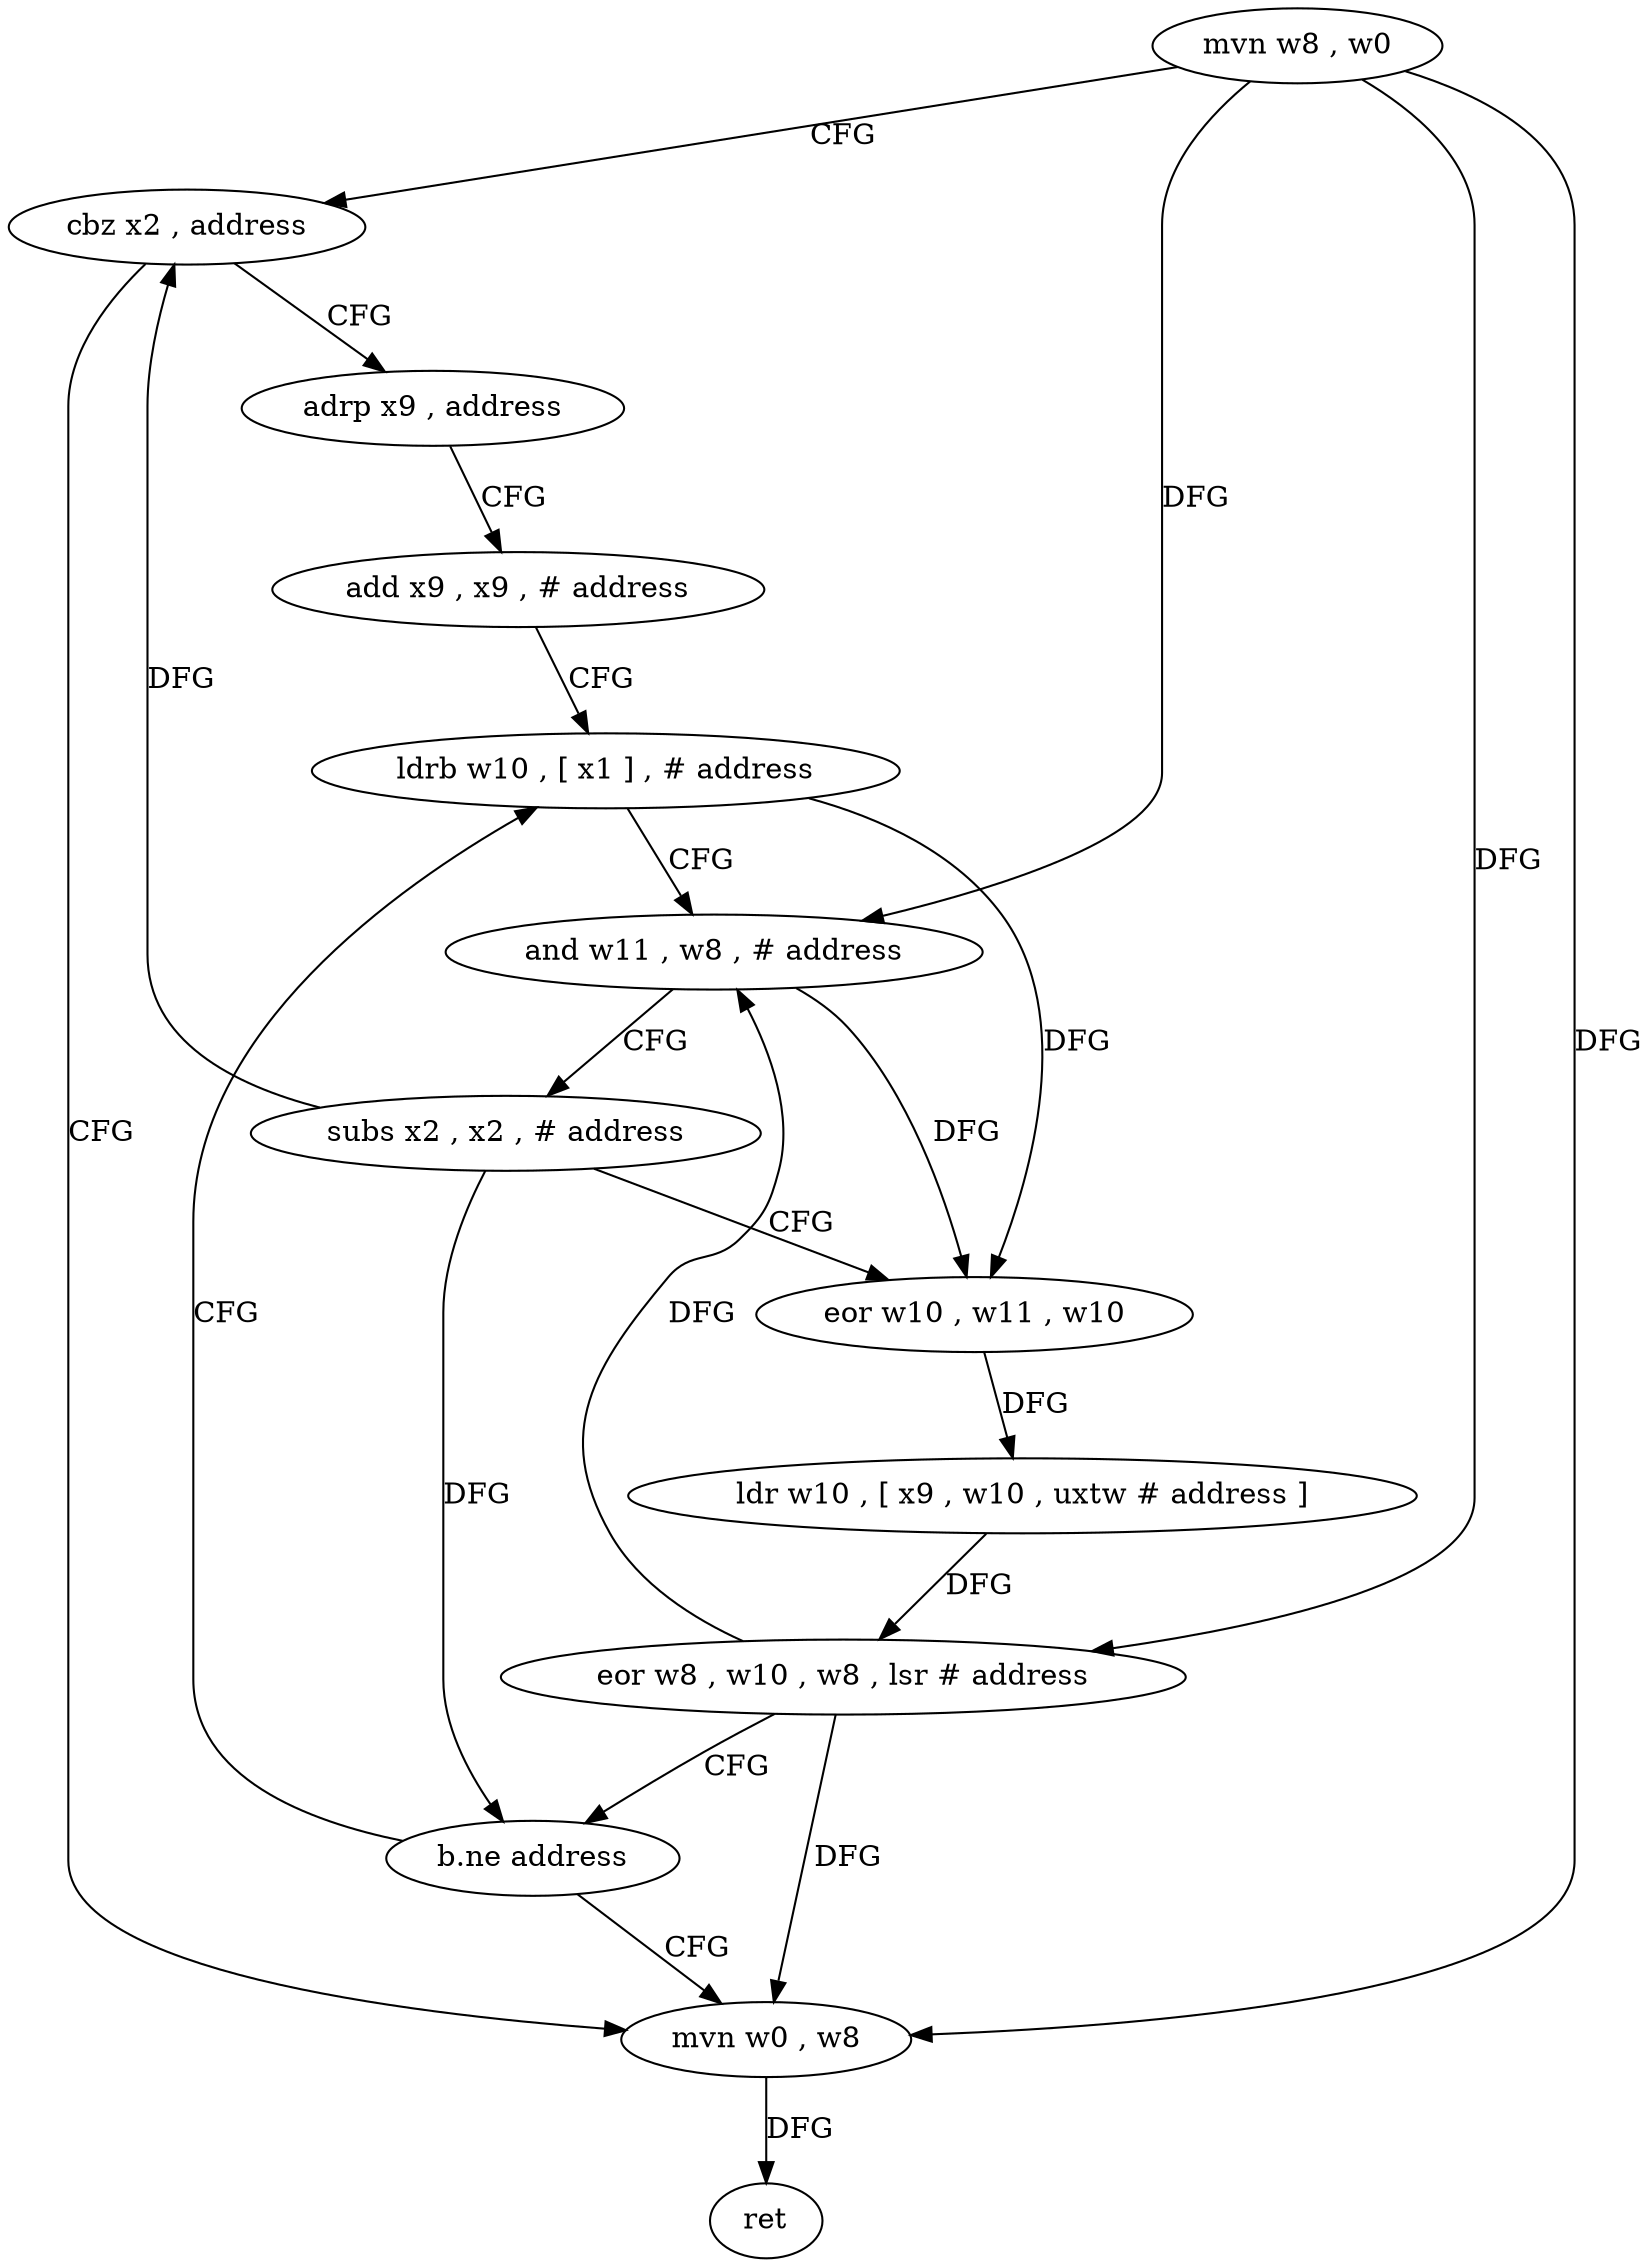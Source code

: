 digraph "func" {
"156280" [label = "mvn w8 , w0" ]
"156284" [label = "cbz x2 , address" ]
"156324" [label = "mvn w0 , w8" ]
"156288" [label = "adrp x9 , address" ]
"156328" [label = "ret" ]
"156292" [label = "add x9 , x9 , # address" ]
"156296" [label = "ldrb w10 , [ x1 ] , # address" ]
"156300" [label = "and w11 , w8 , # address" ]
"156304" [label = "subs x2 , x2 , # address" ]
"156308" [label = "eor w10 , w11 , w10" ]
"156312" [label = "ldr w10 , [ x9 , w10 , uxtw # address ]" ]
"156316" [label = "eor w8 , w10 , w8 , lsr # address" ]
"156320" [label = "b.ne address" ]
"156280" -> "156284" [ label = "CFG" ]
"156280" -> "156324" [ label = "DFG" ]
"156280" -> "156300" [ label = "DFG" ]
"156280" -> "156316" [ label = "DFG" ]
"156284" -> "156324" [ label = "CFG" ]
"156284" -> "156288" [ label = "CFG" ]
"156324" -> "156328" [ label = "DFG" ]
"156288" -> "156292" [ label = "CFG" ]
"156292" -> "156296" [ label = "CFG" ]
"156296" -> "156300" [ label = "CFG" ]
"156296" -> "156308" [ label = "DFG" ]
"156300" -> "156304" [ label = "CFG" ]
"156300" -> "156308" [ label = "DFG" ]
"156304" -> "156308" [ label = "CFG" ]
"156304" -> "156284" [ label = "DFG" ]
"156304" -> "156320" [ label = "DFG" ]
"156308" -> "156312" [ label = "DFG" ]
"156312" -> "156316" [ label = "DFG" ]
"156316" -> "156320" [ label = "CFG" ]
"156316" -> "156324" [ label = "DFG" ]
"156316" -> "156300" [ label = "DFG" ]
"156320" -> "156296" [ label = "CFG" ]
"156320" -> "156324" [ label = "CFG" ]
}
